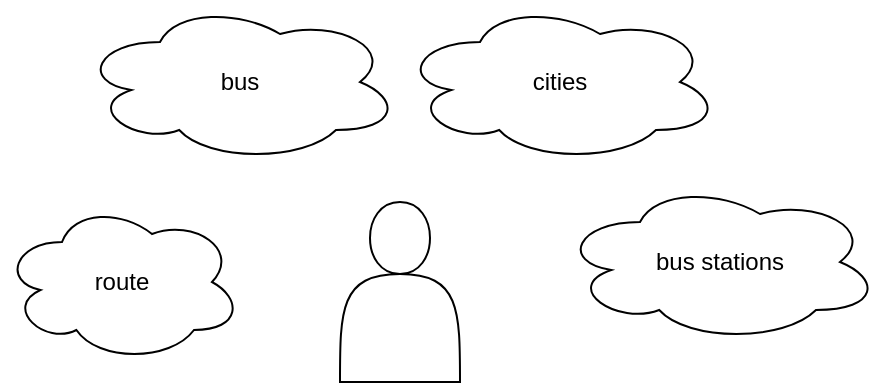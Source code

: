<mxfile>
    <diagram id="cKBd_tNWkHlATPWrMS_m" name="Purpose">
        <mxGraphModel dx="945" dy="696" grid="1" gridSize="10" guides="1" tooltips="1" connect="1" arrows="1" fold="1" page="1" pageScale="1" pageWidth="827" pageHeight="1169" math="0" shadow="0">
            <root>
                <mxCell id="0"/>
                <mxCell id="1" parent="0"/>
                <mxCell id="2" value="" style="shape=actor;whiteSpace=wrap;html=1;" parent="1" vertex="1">
                    <mxGeometry x="330" y="340" width="60" height="90" as="geometry"/>
                </mxCell>
                <mxCell id="3" value="route" style="ellipse;shape=cloud;whiteSpace=wrap;html=1;" parent="1" vertex="1">
                    <mxGeometry x="161" y="340" width="120" height="80" as="geometry"/>
                </mxCell>
                <mxCell id="4" value="bus" style="ellipse;shape=cloud;whiteSpace=wrap;html=1;" parent="1" vertex="1">
                    <mxGeometry x="200" y="240" width="160" height="80" as="geometry"/>
                </mxCell>
                <mxCell id="5" value="bus stations" style="ellipse;shape=cloud;whiteSpace=wrap;html=1;" parent="1" vertex="1">
                    <mxGeometry x="440" y="330" width="160" height="80" as="geometry"/>
                </mxCell>
                <mxCell id="6" value="cities" style="ellipse;shape=cloud;whiteSpace=wrap;html=1;" parent="1" vertex="1">
                    <mxGeometry x="360" y="240" width="160" height="80" as="geometry"/>
                </mxCell>
            </root>
        </mxGraphModel>
    </diagram>
    <diagram id="15UR6XnbTtkx_rhGs56_" name="ER">
        <mxGraphModel dx="945" dy="696" grid="1" gridSize="10" guides="1" tooltips="1" connect="1" arrows="1" fold="1" page="1" pageScale="1" pageWidth="827" pageHeight="1169" math="0" shadow="0">
            <root>
                <mxCell id="2u_GgeGQWRgM_z2mmB_E-0"/>
                <mxCell id="2u_GgeGQWRgM_z2mmB_E-1" parent="2u_GgeGQWRgM_z2mmB_E-0"/>
                <mxCell id="EP0e88sNxeRvX9mwzavs-3" value="" style="edgeStyle=none;html=1;startArrow=ERmany;startFill=0;endArrow=none;endFill=0;entryX=1;entryY=0.5;entryDx=0;entryDy=0;" parent="2u_GgeGQWRgM_z2mmB_E-1" source="ppNSqpG5gArmucL4nR4V-0" target="EP0e88sNxeRvX9mwzavs-1" edge="1">
                    <mxGeometry relative="1" as="geometry">
                        <mxPoint x="330" y="230" as="targetPoint"/>
                    </mxGeometry>
                </mxCell>
                <mxCell id="ppNSqpG5gArmucL4nR4V-0" value="Route" style="rounded=0;whiteSpace=wrap;html=1;" parent="2u_GgeGQWRgM_z2mmB_E-1" vertex="1">
                    <mxGeometry x="362" y="200" width="120" height="60" as="geometry"/>
                </mxCell>
                <mxCell id="ppNSqpG5gArmucL4nR4V-1" value="Bus" style="rounded=0;whiteSpace=wrap;html=1;" parent="2u_GgeGQWRgM_z2mmB_E-1" vertex="1">
                    <mxGeometry x="660" y="200" width="120" height="60" as="geometry"/>
                </mxCell>
                <mxCell id="ppNSqpG5gArmucL4nR4V-9" value="" style="edgeStyle=none;html=1;startArrow=none;startFill=0;endArrow=none;endFill=0;" parent="2u_GgeGQWRgM_z2mmB_E-1" source="ppNSqpG5gArmucL4nR4V-5" target="ppNSqpG5gArmucL4nR4V-0" edge="1">
                    <mxGeometry relative="1" as="geometry"/>
                </mxCell>
                <mxCell id="ppNSqpG5gArmucL4nR4V-5" value="code" style="ellipse;whiteSpace=wrap;html=1;" parent="2u_GgeGQWRgM_z2mmB_E-1" vertex="1">
                    <mxGeometry x="332" y="100" width="90" height="50" as="geometry"/>
                </mxCell>
                <mxCell id="ppNSqpG5gArmucL4nR4V-10" value="" style="edgeStyle=none;html=1;startArrow=none;startFill=0;endArrow=none;endFill=0;" parent="2u_GgeGQWRgM_z2mmB_E-1" source="ppNSqpG5gArmucL4nR4V-6" target="ppNSqpG5gArmucL4nR4V-0" edge="1">
                    <mxGeometry relative="1" as="geometry"/>
                </mxCell>
                <mxCell id="ppNSqpG5gArmucL4nR4V-6" value="distance" style="ellipse;whiteSpace=wrap;html=1;" parent="2u_GgeGQWRgM_z2mmB_E-1" vertex="1">
                    <mxGeometry x="429" y="100" width="90" height="50" as="geometry"/>
                </mxCell>
                <mxCell id="ppNSqpG5gArmucL4nR4V-12" value="" style="edgeStyle=none;html=1;startArrow=none;startFill=0;endArrow=none;endFill=0;" parent="2u_GgeGQWRgM_z2mmB_E-1" source="ppNSqpG5gArmucL4nR4V-7" target="ppNSqpG5gArmucL4nR4V-0" edge="1">
                    <mxGeometry relative="1" as="geometry"/>
                </mxCell>
                <mxCell id="ppNSqpG5gArmucL4nR4V-7" value="source" style="ellipse;whiteSpace=wrap;html=1;" parent="2u_GgeGQWRgM_z2mmB_E-1" vertex="1">
                    <mxGeometry x="332" y="310" width="90" height="50" as="geometry"/>
                </mxCell>
                <mxCell id="ppNSqpG5gArmucL4nR4V-11" value="" style="edgeStyle=none;html=1;startArrow=none;startFill=0;endArrow=none;endFill=0;" parent="2u_GgeGQWRgM_z2mmB_E-1" source="ppNSqpG5gArmucL4nR4V-8" target="ppNSqpG5gArmucL4nR4V-0" edge="1">
                    <mxGeometry relative="1" as="geometry"/>
                </mxCell>
                <mxCell id="ppNSqpG5gArmucL4nR4V-8" value="destination" style="ellipse;whiteSpace=wrap;html=1;" parent="2u_GgeGQWRgM_z2mmB_E-1" vertex="1">
                    <mxGeometry x="429" y="310" width="90" height="50" as="geometry"/>
                </mxCell>
                <mxCell id="ppNSqpG5gArmucL4nR4V-18" value="" style="edgeStyle=none;html=1;startArrow=none;startFill=0;endArrow=none;endFill=0;" parent="2u_GgeGQWRgM_z2mmB_E-1" source="ppNSqpG5gArmucL4nR4V-14" target="ppNSqpG5gArmucL4nR4V-1" edge="1">
                    <mxGeometry relative="1" as="geometry"/>
                </mxCell>
                <mxCell id="ppNSqpG5gArmucL4nR4V-14" value="licence Nr." style="ellipse;whiteSpace=wrap;html=1;" parent="2u_GgeGQWRgM_z2mmB_E-1" vertex="1">
                    <mxGeometry x="630" y="100" width="90" height="50" as="geometry"/>
                </mxCell>
                <mxCell id="ppNSqpG5gArmucL4nR4V-19" value="" style="edgeStyle=none;html=1;startArrow=none;startFill=0;endArrow=none;endFill=0;" parent="2u_GgeGQWRgM_z2mmB_E-1" source="ppNSqpG5gArmucL4nR4V-15" target="ppNSqpG5gArmucL4nR4V-1" edge="1">
                    <mxGeometry relative="1" as="geometry"/>
                </mxCell>
                <mxCell id="ppNSqpG5gArmucL4nR4V-15" value="model" style="ellipse;whiteSpace=wrap;html=1;" parent="2u_GgeGQWRgM_z2mmB_E-1" vertex="1">
                    <mxGeometry x="730" y="100" width="90" height="50" as="geometry"/>
                </mxCell>
                <mxCell id="ppNSqpG5gArmucL4nR4V-20" value="" style="edgeStyle=none;html=1;startArrow=none;startFill=0;endArrow=none;endFill=0;" parent="2u_GgeGQWRgM_z2mmB_E-1" source="ppNSqpG5gArmucL4nR4V-16" target="ppNSqpG5gArmucL4nR4V-1" edge="1">
                    <mxGeometry relative="1" as="geometry"/>
                </mxCell>
                <mxCell id="ppNSqpG5gArmucL4nR4V-16" value="capacity" style="ellipse;whiteSpace=wrap;html=1;" parent="2u_GgeGQWRgM_z2mmB_E-1" vertex="1">
                    <mxGeometry x="630" y="310" width="90" height="50" as="geometry"/>
                </mxCell>
                <mxCell id="ppNSqpG5gArmucL4nR4V-21" value="" style="edgeStyle=none;html=1;startArrow=none;startFill=0;endArrow=none;endFill=0;" parent="2u_GgeGQWRgM_z2mmB_E-1" source="ppNSqpG5gArmucL4nR4V-17" target="ppNSqpG5gArmucL4nR4V-1" edge="1">
                    <mxGeometry relative="1" as="geometry"/>
                </mxCell>
                <mxCell id="ppNSqpG5gArmucL4nR4V-17" value="name" style="ellipse;whiteSpace=wrap;html=1;" parent="2u_GgeGQWRgM_z2mmB_E-1" vertex="1">
                    <mxGeometry x="730" y="310" width="90" height="50" as="geometry"/>
                </mxCell>
                <mxCell id="ppNSqpG5gArmucL4nR4V-22" value="City" style="rounded=0;whiteSpace=wrap;html=1;" parent="2u_GgeGQWRgM_z2mmB_E-1" vertex="1">
                    <mxGeometry x="58" y="400" width="120" height="60" as="geometry"/>
                </mxCell>
                <mxCell id="EP0e88sNxeRvX9mwzavs-2" value="" style="edgeStyle=none;html=1;startArrow=ERmany;startFill=0;endArrow=none;endFill=0;" parent="2u_GgeGQWRgM_z2mmB_E-1" source="V5lSEYwKekA0PapO-hXK-0" target="EP0e88sNxeRvX9mwzavs-1" edge="1">
                    <mxGeometry relative="1" as="geometry"/>
                </mxCell>
                <mxCell id="V5lSEYwKekA0PapO-hXK-0" value="Bus Station" style="rounded=0;whiteSpace=wrap;html=1;" parent="2u_GgeGQWRgM_z2mmB_E-1" vertex="1">
                    <mxGeometry x="58" y="200" width="120" height="60" as="geometry"/>
                </mxCell>
                <mxCell id="V5lSEYwKekA0PapO-hXK-7" value="" style="edgeStyle=none;html=1;startArrow=none;startFill=0;endArrow=none;endFill=0;" parent="2u_GgeGQWRgM_z2mmB_E-1" source="V5lSEYwKekA0PapO-hXK-3" target="V5lSEYwKekA0PapO-hXK-0" edge="1">
                    <mxGeometry relative="1" as="geometry"/>
                </mxCell>
                <mxCell id="V5lSEYwKekA0PapO-hXK-3" value="telephone" style="ellipse;whiteSpace=wrap;html=1;" parent="2u_GgeGQWRgM_z2mmB_E-1" vertex="1">
                    <mxGeometry x="20" y="100" width="90" height="50" as="geometry"/>
                </mxCell>
                <mxCell id="V5lSEYwKekA0PapO-hXK-8" value="" style="edgeStyle=none;html=1;startArrow=none;startFill=0;endArrow=none;endFill=0;" parent="2u_GgeGQWRgM_z2mmB_E-1" source="V5lSEYwKekA0PapO-hXK-4" target="V5lSEYwKekA0PapO-hXK-0" edge="1">
                    <mxGeometry relative="1" as="geometry"/>
                </mxCell>
                <mxCell id="V5lSEYwKekA0PapO-hXK-4" value="address" style="ellipse;whiteSpace=wrap;html=1;" parent="2u_GgeGQWRgM_z2mmB_E-1" vertex="1">
                    <mxGeometry x="120" y="100" width="90" height="50" as="geometry"/>
                </mxCell>
                <mxCell id="EP0e88sNxeRvX9mwzavs-1" value="stop" style="rhombus;whiteSpace=wrap;html=1;rounded=0;" parent="2u_GgeGQWRgM_z2mmB_E-1" vertex="1">
                    <mxGeometry x="220" y="190" width="98" height="80" as="geometry"/>
                </mxCell>
                <mxCell id="EP0e88sNxeRvX9mwzavs-6" style="edgeStyle=none;html=1;startArrow=none;startFill=0;endArrow=ERmany;endFill=0;" parent="2u_GgeGQWRgM_z2mmB_E-1" source="EP0e88sNxeRvX9mwzavs-4" target="V5lSEYwKekA0PapO-hXK-0" edge="1">
                    <mxGeometry relative="1" as="geometry"/>
                </mxCell>
                <mxCell id="EP0e88sNxeRvX9mwzavs-7" style="edgeStyle=none;html=1;startArrow=none;startFill=0;endArrow=ERone;endFill=0;" parent="2u_GgeGQWRgM_z2mmB_E-1" source="EP0e88sNxeRvX9mwzavs-4" target="ppNSqpG5gArmucL4nR4V-22" edge="1">
                    <mxGeometry relative="1" as="geometry"/>
                </mxCell>
                <mxCell id="EP0e88sNxeRvX9mwzavs-4" value="in" style="rhombus;whiteSpace=wrap;html=1;" parent="2u_GgeGQWRgM_z2mmB_E-1" vertex="1">
                    <mxGeometry x="78" y="290" width="80" height="80" as="geometry"/>
                </mxCell>
                <mxCell id="EP0e88sNxeRvX9mwzavs-11" value="" style="edgeStyle=none;html=1;startArrow=none;startFill=0;endArrow=ERmany;endFill=0;" parent="2u_GgeGQWRgM_z2mmB_E-1" source="EP0e88sNxeRvX9mwzavs-8" target="ppNSqpG5gArmucL4nR4V-0" edge="1">
                    <mxGeometry relative="1" as="geometry"/>
                </mxCell>
                <mxCell id="EP0e88sNxeRvX9mwzavs-12" value="" style="edgeStyle=none;html=1;startArrow=none;startFill=0;endArrow=ERmany;endFill=0;" parent="2u_GgeGQWRgM_z2mmB_E-1" source="EP0e88sNxeRvX9mwzavs-8" target="ppNSqpG5gArmucL4nR4V-1" edge="1">
                    <mxGeometry relative="1" as="geometry"/>
                </mxCell>
                <mxCell id="EP0e88sNxeRvX9mwzavs-8" value="drive" style="rhombus;whiteSpace=wrap;html=1;" parent="2u_GgeGQWRgM_z2mmB_E-1" vertex="1">
                    <mxGeometry x="540" y="190" width="80" height="80" as="geometry"/>
                </mxCell>
                <mxCell id="_6o-B0m6dqda3ddUoEW7-4" value="" style="edgeStyle=none;html=1;startArrow=none;startFill=0;endArrow=none;endFill=0;" parent="2u_GgeGQWRgM_z2mmB_E-1" source="_6o-B0m6dqda3ddUoEW7-0" target="ppNSqpG5gArmucL4nR4V-22" edge="1">
                    <mxGeometry relative="1" as="geometry"/>
                </mxCell>
                <mxCell id="_6o-B0m6dqda3ddUoEW7-0" value="name" style="ellipse;whiteSpace=wrap;html=1;" parent="2u_GgeGQWRgM_z2mmB_E-1" vertex="1">
                    <mxGeometry x="20" y="520" width="90" height="50" as="geometry"/>
                </mxCell>
                <mxCell id="_6o-B0m6dqda3ddUoEW7-3" style="html=1;startArrow=none;startFill=0;endArrow=none;endFill=0;" parent="2u_GgeGQWRgM_z2mmB_E-1" source="_6o-B0m6dqda3ddUoEW7-1" target="ppNSqpG5gArmucL4nR4V-22" edge="1">
                    <mxGeometry relative="1" as="geometry"/>
                </mxCell>
                <mxCell id="_6o-B0m6dqda3ddUoEW7-1" value="ZIP" style="ellipse;whiteSpace=wrap;html=1;" parent="2u_GgeGQWRgM_z2mmB_E-1" vertex="1">
                    <mxGeometry x="120" y="520" width="90" height="50" as="geometry"/>
                </mxCell>
            </root>
        </mxGraphModel>
    </diagram>
    <diagram id="g17sYoDOzrbhVf1pqz28" name="UML">
        <mxGraphModel dx="945" dy="696" grid="1" gridSize="10" guides="1" tooltips="1" connect="1" arrows="1" fold="1" page="1" pageScale="1" pageWidth="827" pageHeight="1169" math="0" shadow="0">
            <root>
                <mxCell id="H7DWUn0vDwxtsgN2xfW3-0"/>
                <mxCell id="H7DWUn0vDwxtsgN2xfW3-1" parent="H7DWUn0vDwxtsgN2xfW3-0"/>
                <mxCell id="D67o8UtpvSMQAMpsR08U-1" value="Bus" style="swimlane;fontStyle=0;childLayout=stackLayout;horizontal=1;startSize=30;horizontalStack=0;resizeParent=1;resizeParentMax=0;resizeLast=0;collapsible=1;marginBottom=0;" parent="H7DWUn0vDwxtsgN2xfW3-1" vertex="1">
                    <mxGeometry x="640" y="510" width="140" height="180" as="geometry"/>
                </mxCell>
                <mxCell id="D67o8UtpvSMQAMpsR08U-2" value="+ bus_id: int" style="text;strokeColor=none;fillColor=none;align=left;verticalAlign=middle;spacingLeft=4;spacingRight=4;overflow=hidden;points=[[0,0.5],[1,0.5]];portConstraint=eastwest;rotatable=0;fontStyle=5" parent="D67o8UtpvSMQAMpsR08U-1" vertex="1">
                    <mxGeometry y="30" width="140" height="30" as="geometry"/>
                </mxCell>
                <mxCell id="D67o8UtpvSMQAMpsR08U-3" value="+ licenceNr: int" style="text;strokeColor=none;fillColor=none;align=left;verticalAlign=middle;spacingLeft=4;spacingRight=4;overflow=hidden;points=[[0,0.5],[1,0.5]];portConstraint=eastwest;rotatable=0;" parent="D67o8UtpvSMQAMpsR08U-1" vertex="1">
                    <mxGeometry y="60" width="140" height="30" as="geometry"/>
                </mxCell>
                <mxCell id="D67o8UtpvSMQAMpsR08U-4" value="+ model: string" style="text;strokeColor=none;fillColor=none;align=left;verticalAlign=middle;spacingLeft=4;spacingRight=4;overflow=hidden;points=[[0,0.5],[1,0.5]];portConstraint=eastwest;rotatable=0;" parent="D67o8UtpvSMQAMpsR08U-1" vertex="1">
                    <mxGeometry y="90" width="140" height="30" as="geometry"/>
                </mxCell>
                <mxCell id="D67o8UtpvSMQAMpsR08U-5" value="+ capacity: int" style="text;strokeColor=none;fillColor=none;align=left;verticalAlign=middle;spacingLeft=4;spacingRight=4;overflow=hidden;points=[[0,0.5],[1,0.5]];portConstraint=eastwest;rotatable=0;" parent="D67o8UtpvSMQAMpsR08U-1" vertex="1">
                    <mxGeometry y="120" width="140" height="30" as="geometry"/>
                </mxCell>
                <mxCell id="AQcP6G2RL_BmDb0vY5fI-0" value="+ name: string" style="text;strokeColor=none;fillColor=none;align=left;verticalAlign=middle;spacingLeft=4;spacingRight=4;overflow=hidden;points=[[0,0.5],[1,0.5]];portConstraint=eastwest;rotatable=0;" parent="D67o8UtpvSMQAMpsR08U-1" vertex="1">
                    <mxGeometry y="150" width="140" height="30" as="geometry"/>
                </mxCell>
                <mxCell id="NmcAytKLzcR5IoMg6Rbq-0" style="edgeStyle=none;html=1;entryX=0.5;entryY=1.1;entryDx=0;entryDy=0;entryPerimeter=0;startArrow=ERone;startFill=0;endArrow=ERmany;endFill=0;" parent="H7DWUn0vDwxtsgN2xfW3-1" source="D67o8UtpvSMQAMpsR08U-7" target="D67o8UtpvSMQAMpsR08U-25" edge="1">
                    <mxGeometry relative="1" as="geometry"/>
                </mxCell>
                <mxCell id="D67o8UtpvSMQAMpsR08U-7" value="City" style="swimlane;fontStyle=0;childLayout=stackLayout;horizontal=1;startSize=30;horizontalStack=0;resizeParent=1;resizeParentMax=0;resizeLast=0;collapsible=1;marginBottom=0;" parent="H7DWUn0vDwxtsgN2xfW3-1" vertex="1">
                    <mxGeometry x="110" y="340" width="110" height="90" as="geometry"/>
                </mxCell>
                <mxCell id="D67o8UtpvSMQAMpsR08U-8" value="+ city_id: int" style="text;strokeColor=none;fillColor=none;align=left;verticalAlign=middle;spacingLeft=4;spacingRight=4;overflow=hidden;points=[[0,0.5],[1,0.5]];portConstraint=eastwest;rotatable=0;fontStyle=5" parent="D67o8UtpvSMQAMpsR08U-7" vertex="1">
                    <mxGeometry y="30" width="110" height="30" as="geometry"/>
                </mxCell>
                <mxCell id="D67o8UtpvSMQAMpsR08U-9" value="+ name: string" style="text;strokeColor=none;fillColor=none;align=left;verticalAlign=middle;spacingLeft=4;spacingRight=4;overflow=hidden;points=[[0,0.5],[1,0.5]];portConstraint=eastwest;rotatable=0;" parent="D67o8UtpvSMQAMpsR08U-7" vertex="1">
                    <mxGeometry y="60" width="110" height="30" as="geometry"/>
                </mxCell>
                <mxCell id="D67o8UtpvSMQAMpsR08U-12" value="Route" style="swimlane;fontStyle=0;childLayout=stackLayout;horizontal=1;startSize=30;horizontalStack=0;resizeParent=1;resizeParentMax=0;resizeLast=0;collapsible=1;marginBottom=0;" parent="H7DWUn0vDwxtsgN2xfW3-1" vertex="1">
                    <mxGeometry x="630" y="50" width="160" height="150" as="geometry"/>
                </mxCell>
                <mxCell id="D67o8UtpvSMQAMpsR08U-13" value="+ route_id: int" style="text;strokeColor=none;fillColor=none;align=left;verticalAlign=middle;spacingLeft=4;spacingRight=4;overflow=hidden;points=[[0,0.5],[1,0.5]];portConstraint=eastwest;rotatable=0;fontStyle=5" parent="D67o8UtpvSMQAMpsR08U-12" vertex="1">
                    <mxGeometry y="30" width="160" height="30" as="geometry"/>
                </mxCell>
                <mxCell id="D67o8UtpvSMQAMpsR08U-14" value="+ code: int" style="text;strokeColor=none;fillColor=none;align=left;verticalAlign=middle;spacingLeft=4;spacingRight=4;overflow=hidden;points=[[0,0.5],[1,0.5]];portConstraint=eastwest;rotatable=0;" parent="D67o8UtpvSMQAMpsR08U-12" vertex="1">
                    <mxGeometry y="60" width="160" height="30" as="geometry"/>
                </mxCell>
                <mxCell id="D67o8UtpvSMQAMpsR08U-16" value="+ distance: int" style="text;strokeColor=none;fillColor=none;align=left;verticalAlign=middle;spacingLeft=4;spacingRight=4;overflow=hidden;points=[[0,0.5],[1,0.5]];portConstraint=eastwest;rotatable=0;" parent="D67o8UtpvSMQAMpsR08U-12" vertex="1">
                    <mxGeometry y="90" width="160" height="30" as="geometry"/>
                </mxCell>
                <mxCell id="D67o8UtpvSMQAMpsR08U-18" value="+ fk_bus_id: int" style="text;strokeColor=none;fillColor=none;align=left;verticalAlign=middle;spacingLeft=4;spacingRight=4;overflow=hidden;points=[[0,0.5],[1,0.5]];portConstraint=eastwest;rotatable=0;fontStyle=2" parent="D67o8UtpvSMQAMpsR08U-12" vertex="1">
                    <mxGeometry y="120" width="160" height="30" as="geometry"/>
                </mxCell>
                <mxCell id="D67o8UtpvSMQAMpsR08U-19" value="Bus Station" style="swimlane;fontStyle=0;childLayout=stackLayout;horizontal=1;startSize=30;horizontalStack=0;resizeParent=1;resizeParentMax=0;resizeLast=0;collapsible=1;marginBottom=0;" parent="H7DWUn0vDwxtsgN2xfW3-1" vertex="1">
                    <mxGeometry x="100" y="50" width="130" height="150" as="geometry"/>
                </mxCell>
                <mxCell id="D67o8UtpvSMQAMpsR08U-20" value="+ station_id: int" style="text;strokeColor=none;fillColor=none;align=left;verticalAlign=middle;spacingLeft=4;spacingRight=4;overflow=hidden;points=[[0,0.5],[1,0.5]];portConstraint=eastwest;rotatable=0;fontStyle=5" parent="D67o8UtpvSMQAMpsR08U-19" vertex="1">
                    <mxGeometry y="30" width="130" height="30" as="geometry"/>
                </mxCell>
                <mxCell id="D67o8UtpvSMQAMpsR08U-21" value="+ address: string" style="text;strokeColor=none;fillColor=none;align=left;verticalAlign=middle;spacingLeft=4;spacingRight=4;overflow=hidden;points=[[0,0.5],[1,0.5]];portConstraint=eastwest;rotatable=0;" parent="D67o8UtpvSMQAMpsR08U-19" vertex="1">
                    <mxGeometry y="60" width="130" height="30" as="geometry"/>
                </mxCell>
                <mxCell id="D67o8UtpvSMQAMpsR08U-22" value="+ telephone: string" style="text;strokeColor=none;fillColor=none;align=left;verticalAlign=middle;spacingLeft=4;spacingRight=4;overflow=hidden;points=[[0,0.5],[1,0.5]];portConstraint=eastwest;rotatable=0;" parent="D67o8UtpvSMQAMpsR08U-19" vertex="1">
                    <mxGeometry y="90" width="130" height="30" as="geometry"/>
                </mxCell>
                <mxCell id="D67o8UtpvSMQAMpsR08U-25" value="+ fk_city_id: int" style="text;strokeColor=none;fillColor=none;align=left;verticalAlign=middle;spacingLeft=4;spacingRight=4;overflow=hidden;points=[[0,0.5],[1,0.5]];portConstraint=eastwest;rotatable=0;fontStyle=2" parent="D67o8UtpvSMQAMpsR08U-19" vertex="1">
                    <mxGeometry y="120" width="130" height="30" as="geometry"/>
                </mxCell>
                <mxCell id="dS7gG06pIL7E628DNN96-1" style="edgeStyle=orthogonalEdgeStyle;html=1;startArrow=ERmany;startFill=0;endArrow=ERone;endFill=0;entryX=0;entryY=0.5;entryDx=0;entryDy=0;exitX=1;exitY=0.5;exitDx=0;exitDy=0;" parent="H7DWUn0vDwxtsgN2xfW3-1" source="dS7gG06pIL7E628DNN96-0" target="D67o8UtpvSMQAMpsR08U-13" edge="1">
                    <mxGeometry relative="1" as="geometry"/>
                </mxCell>
                <mxCell id="dS7gG06pIL7E628DNN96-2" value="" style="edgeStyle=orthogonalEdgeStyle;html=1;startArrow=ERmany;startFill=0;endArrow=ERone;endFill=0;exitX=0;exitY=0.5;exitDx=0;exitDy=0;entryX=1;entryY=0.5;entryDx=0;entryDy=0;" parent="H7DWUn0vDwxtsgN2xfW3-1" source="-x5kEt4TQjW8k059a6kW-25" target="D67o8UtpvSMQAMpsR08U-20" edge="1">
                    <mxGeometry relative="1" as="geometry"/>
                </mxCell>
                <mxCell id="-x5kEt4TQjW8k059a6kW-21" value="Bus Stop (StationToRoute)" style="swimlane;fontStyle=0;childLayout=stackLayout;horizontal=1;startSize=30;horizontalStack=0;resizeParent=1;resizeParentMax=0;resizeLast=0;collapsible=1;marginBottom=0;" parent="H7DWUn0vDwxtsgN2xfW3-1" vertex="1">
                    <mxGeometry x="330" y="80" width="180" height="120" as="geometry"/>
                </mxCell>
                <mxCell id="-x5kEt4TQjW8k059a6kW-23" value="+ orderNr: int" style="text;strokeColor=none;fillColor=none;align=left;verticalAlign=middle;spacingLeft=4;spacingRight=4;overflow=hidden;points=[[0,0.5],[1,0.5]];portConstraint=eastwest;rotatable=0;" parent="-x5kEt4TQjW8k059a6kW-21" vertex="1">
                    <mxGeometry y="30" width="180" height="30" as="geometry"/>
                </mxCell>
                <mxCell id="-x5kEt4TQjW8k059a6kW-25" value="+ fk_station_id: int" style="text;strokeColor=none;fillColor=none;align=left;verticalAlign=middle;spacingLeft=4;spacingRight=4;overflow=hidden;points=[[0,0.5],[1,0.5]];portConstraint=eastwest;rotatable=0;fontStyle=7" parent="-x5kEt4TQjW8k059a6kW-21" vertex="1">
                    <mxGeometry y="60" width="180" height="30" as="geometry"/>
                </mxCell>
                <mxCell id="dS7gG06pIL7E628DNN96-0" value="+ fk_route_id: int" style="text;strokeColor=none;fillColor=none;align=left;verticalAlign=middle;spacingLeft=4;spacingRight=4;overflow=hidden;points=[[0,0.5],[1,0.5]];portConstraint=eastwest;rotatable=0;fontStyle=7" parent="-x5kEt4TQjW8k059a6kW-21" vertex="1">
                    <mxGeometry y="90" width="180" height="30" as="geometry"/>
                </mxCell>
                <mxCell id="XXi1nXnWxD-t8uVt4uIA-0" value="" style="edgeStyle=none;html=1;endArrow=ERmany;endFill=0;" edge="1" parent="H7DWUn0vDwxtsgN2xfW3-1" source="xtpLOXFME-lqtCeXYpl2-0" target="D67o8UtpvSMQAMpsR08U-18">
                    <mxGeometry relative="1" as="geometry"/>
                </mxCell>
                <mxCell id="XXi1nXnWxD-t8uVt4uIA-1" style="edgeStyle=none;html=1;endArrow=ERmany;endFill=0;" edge="1" parent="H7DWUn0vDwxtsgN2xfW3-1" source="xtpLOXFME-lqtCeXYpl2-0" target="D67o8UtpvSMQAMpsR08U-1">
                    <mxGeometry relative="1" as="geometry"/>
                </mxCell>
                <mxCell id="xtpLOXFME-lqtCeXYpl2-0" value="BusToRoute" style="swimlane;fontStyle=0;childLayout=stackLayout;horizontal=1;startSize=30;horizontalStack=0;resizeParent=1;resizeParentMax=0;resizeLast=0;collapsible=1;marginBottom=0;" vertex="1" parent="H7DWUn0vDwxtsgN2xfW3-1">
                    <mxGeometry x="640" y="310" width="140" height="90" as="geometry"/>
                </mxCell>
                <mxCell id="xtpLOXFME-lqtCeXYpl2-2" value="+ fk_route_id: int" style="text;strokeColor=none;fillColor=none;align=left;verticalAlign=middle;spacingLeft=4;spacingRight=4;overflow=hidden;points=[[0,0.5],[1,0.5]];portConstraint=eastwest;rotatable=0;fontStyle=7" vertex="1" parent="xtpLOXFME-lqtCeXYpl2-0">
                    <mxGeometry y="30" width="140" height="30" as="geometry"/>
                </mxCell>
                <mxCell id="xtpLOXFME-lqtCeXYpl2-3" value="+ fk_bus_id: int" style="text;strokeColor=none;fillColor=none;align=left;verticalAlign=middle;spacingLeft=4;spacingRight=4;overflow=hidden;points=[[0,0.5],[1,0.5]];portConstraint=eastwest;rotatable=0;fontStyle=7" vertex="1" parent="xtpLOXFME-lqtCeXYpl2-0">
                    <mxGeometry y="60" width="140" height="30" as="geometry"/>
                </mxCell>
                <mxCell id="XXi1nXnWxD-t8uVt4uIA-2" value="Primary Key" style="text;html=1;strokeColor=none;fillColor=none;align=left;verticalAlign=middle;whiteSpace=wrap;rounded=0;fontSize=20;fontStyle=5" vertex="1" parent="H7DWUn0vDwxtsgN2xfW3-1">
                    <mxGeometry x="70" y="540" width="140" height="30" as="geometry"/>
                </mxCell>
                <mxCell id="XXi1nXnWxD-t8uVt4uIA-3" value="&lt;i&gt;Foreign Key&lt;/i&gt;" style="text;html=1;strokeColor=none;fillColor=none;align=left;verticalAlign=middle;whiteSpace=wrap;rounded=0;fontSize=20;" vertex="1" parent="H7DWUn0vDwxtsgN2xfW3-1">
                    <mxGeometry x="70" y="580" width="140" height="30" as="geometry"/>
                </mxCell>
            </root>
        </mxGraphModel>
    </diagram>
</mxfile>
